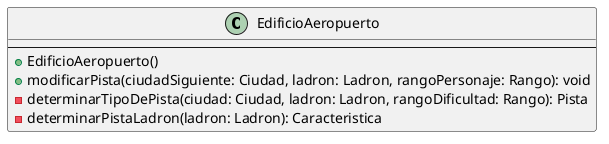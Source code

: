 @startuml

class EdificioAeropuerto {
    --
    +EdificioAeropuerto()
    +modificarPista(ciudadSiguiente: Ciudad, ladron: Ladron, rangoPersonaje: Rango): void
    -determinarTipoDePista(ciudad: Ciudad, ladron: Ladron, rangoDificultad: Rango): Pista
    -determinarPistaLadron(ladron: Ladron): Caracteristica
}

@enduml